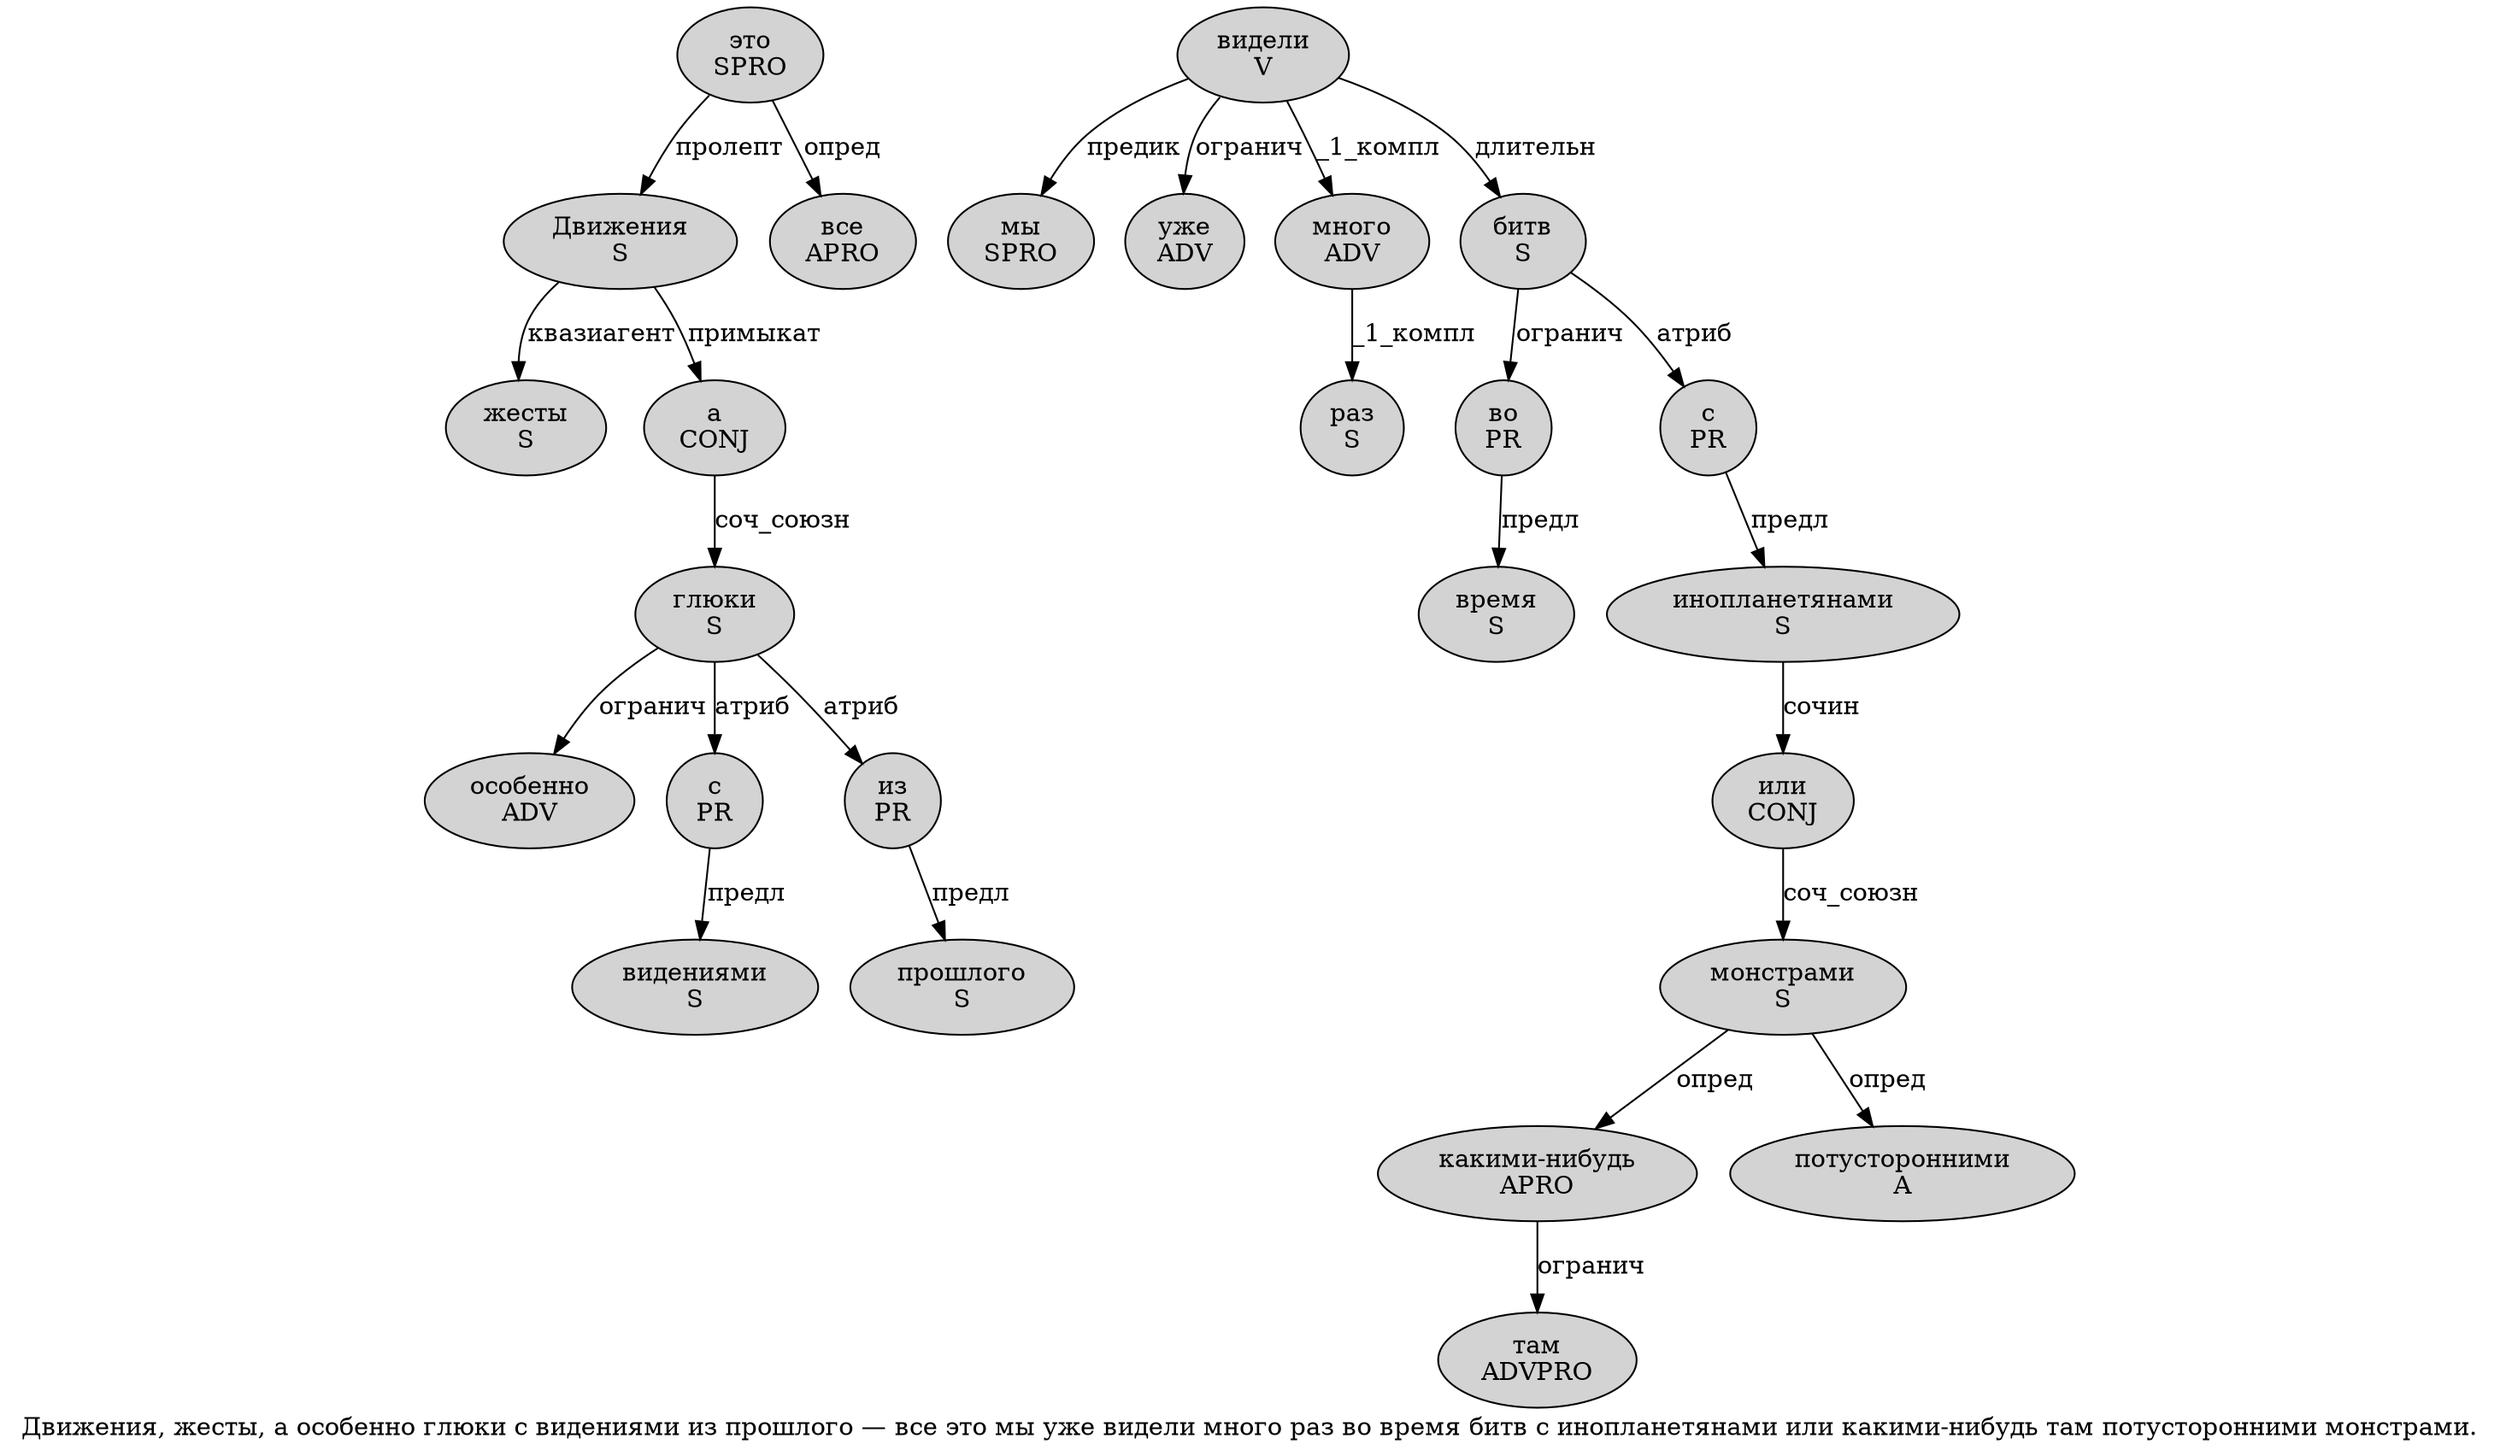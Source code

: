 digraph SENTENCE_3772 {
	graph [label="Движения, жесты, а особенно глюки с видениями из прошлого — все это мы уже видели много раз во время битв с инопланетянами или какими-нибудь там потусторонними монстрами."]
	node [style=filled]
		0 [label="Движения
S" color="" fillcolor=lightgray penwidth=1 shape=ellipse]
		2 [label="жесты
S" color="" fillcolor=lightgray penwidth=1 shape=ellipse]
		4 [label="а
CONJ" color="" fillcolor=lightgray penwidth=1 shape=ellipse]
		5 [label="особенно
ADV" color="" fillcolor=lightgray penwidth=1 shape=ellipse]
		6 [label="глюки
S" color="" fillcolor=lightgray penwidth=1 shape=ellipse]
		7 [label="с
PR" color="" fillcolor=lightgray penwidth=1 shape=ellipse]
		8 [label="видениями
S" color="" fillcolor=lightgray penwidth=1 shape=ellipse]
		9 [label="из
PR" color="" fillcolor=lightgray penwidth=1 shape=ellipse]
		10 [label="прошлого
S" color="" fillcolor=lightgray penwidth=1 shape=ellipse]
		12 [label="все
APRO" color="" fillcolor=lightgray penwidth=1 shape=ellipse]
		13 [label="это
SPRO" color="" fillcolor=lightgray penwidth=1 shape=ellipse]
		14 [label="мы
SPRO" color="" fillcolor=lightgray penwidth=1 shape=ellipse]
		15 [label="уже
ADV" color="" fillcolor=lightgray penwidth=1 shape=ellipse]
		16 [label="видели
V" color="" fillcolor=lightgray penwidth=1 shape=ellipse]
		17 [label="много
ADV" color="" fillcolor=lightgray penwidth=1 shape=ellipse]
		18 [label="раз
S" color="" fillcolor=lightgray penwidth=1 shape=ellipse]
		19 [label="во
PR" color="" fillcolor=lightgray penwidth=1 shape=ellipse]
		20 [label="время
S" color="" fillcolor=lightgray penwidth=1 shape=ellipse]
		21 [label="битв
S" color="" fillcolor=lightgray penwidth=1 shape=ellipse]
		22 [label="с
PR" color="" fillcolor=lightgray penwidth=1 shape=ellipse]
		23 [label="инопланетянами
S" color="" fillcolor=lightgray penwidth=1 shape=ellipse]
		24 [label="или
CONJ" color="" fillcolor=lightgray penwidth=1 shape=ellipse]
		25 [label="какими-нибудь
APRO" color="" fillcolor=lightgray penwidth=1 shape=ellipse]
		26 [label="там
ADVPRO" color="" fillcolor=lightgray penwidth=1 shape=ellipse]
		27 [label="потусторонними
A" color="" fillcolor=lightgray penwidth=1 shape=ellipse]
		28 [label="монстрами
S" color="" fillcolor=lightgray penwidth=1 shape=ellipse]
			7 -> 8 [label="предл"]
			6 -> 5 [label="огранич"]
			6 -> 7 [label="атриб"]
			6 -> 9 [label="атриб"]
			9 -> 10 [label="предл"]
			28 -> 25 [label="опред"]
			28 -> 27 [label="опред"]
			16 -> 14 [label="предик"]
			16 -> 15 [label="огранич"]
			16 -> 17 [label="_1_компл"]
			16 -> 21 [label="длительн"]
			23 -> 24 [label="сочин"]
			4 -> 6 [label="соч_союзн"]
			13 -> 0 [label="пролепт"]
			13 -> 12 [label="опред"]
			17 -> 18 [label="_1_компл"]
			25 -> 26 [label="огранич"]
			21 -> 19 [label="огранич"]
			21 -> 22 [label="атриб"]
			19 -> 20 [label="предл"]
			22 -> 23 [label="предл"]
			24 -> 28 [label="соч_союзн"]
			0 -> 2 [label="квазиагент"]
			0 -> 4 [label="примыкат"]
}
